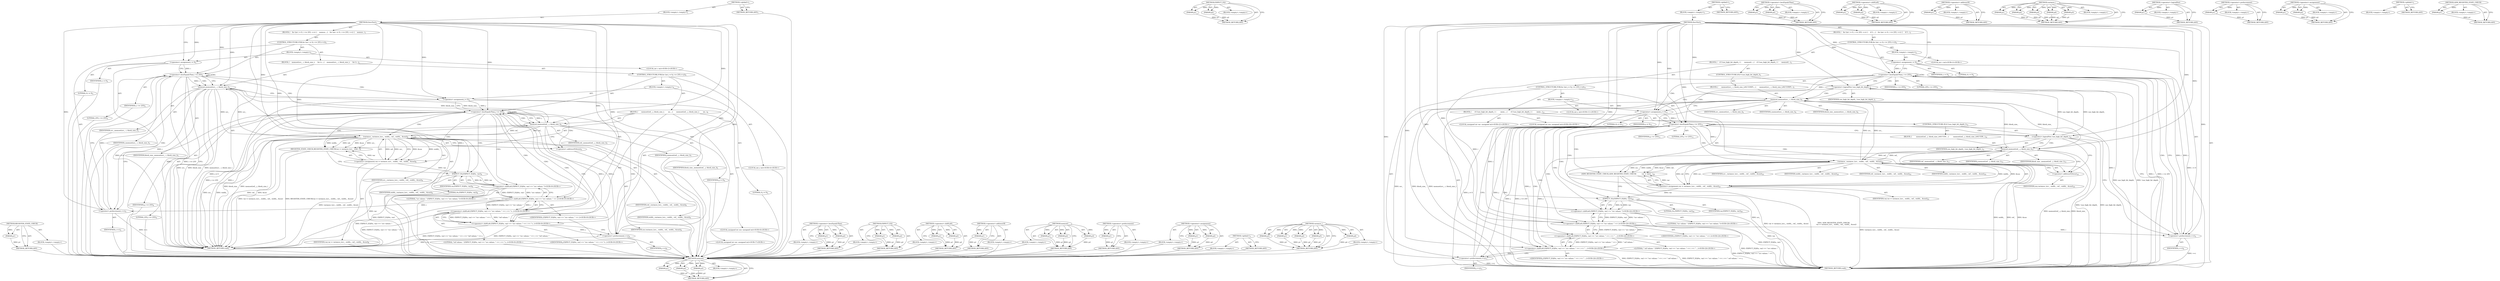 digraph "ASM_REGISTER_STATE_CHECK" {
vulnerable_106 [label=<(METHOD,REGISTER_STATE_CHECK)>];
vulnerable_107 [label=<(PARAM,p1)>];
vulnerable_108 [label=<(BLOCK,&lt;empty&gt;,&lt;empty&gt;)>];
vulnerable_109 [label=<(METHOD_RETURN,ANY)>];
vulnerable_6 [label=<(METHOD,&lt;global&gt;)<SUB>1</SUB>>];
vulnerable_7 [label=<(BLOCK,&lt;empty&gt;,&lt;empty&gt;)<SUB>1</SUB>>];
vulnerable_8 [label=<(METHOD,ZeroTest)<SUB>1</SUB>>];
vulnerable_9 [label=<(BLOCK,{
   for (int i = 0; i &lt;= 255; ++i) {
    memse...,{
   for (int i = 0; i &lt;= 255; ++i) {
    memse...)<SUB>1</SUB>>];
vulnerable_10 [label=<(CONTROL_STRUCTURE,FOR,for (int i = 0;i &lt;= 255;++i))<SUB>2</SUB>>];
vulnerable_11 [label=<(BLOCK,&lt;empty&gt;,&lt;empty&gt;)<SUB>2</SUB>>];
vulnerable_12 [label="<(LOCAL,int i: int)<SUB>2</SUB>>"];
vulnerable_13 [label=<(&lt;operator&gt;.assignment,i = 0)<SUB>2</SUB>>];
vulnerable_14 [label=<(IDENTIFIER,i,i = 0)<SUB>2</SUB>>];
vulnerable_15 [label=<(LITERAL,0,i = 0)<SUB>2</SUB>>];
vulnerable_16 [label=<(&lt;operator&gt;.lessEqualsThan,i &lt;= 255)<SUB>2</SUB>>];
vulnerable_17 [label=<(IDENTIFIER,i,i &lt;= 255)<SUB>2</SUB>>];
vulnerable_18 [label=<(LITERAL,255,i &lt;= 255)<SUB>2</SUB>>];
vulnerable_19 [label=<(&lt;operator&gt;.preIncrement,++i)<SUB>2</SUB>>];
vulnerable_20 [label=<(IDENTIFIER,i,++i)<SUB>2</SUB>>];
vulnerable_21 [label=<(BLOCK,{
    memset(src_, i, block_size_);
     for (i...,{
    memset(src_, i, block_size_);
     for (i...)<SUB>2</SUB>>];
vulnerable_22 [label=<(memset,memset(src_, i, block_size_))<SUB>3</SUB>>];
vulnerable_23 [label=<(IDENTIFIER,src_,memset(src_, i, block_size_))<SUB>3</SUB>>];
vulnerable_24 [label=<(IDENTIFIER,i,memset(src_, i, block_size_))<SUB>3</SUB>>];
vulnerable_25 [label=<(IDENTIFIER,block_size_,memset(src_, i, block_size_))<SUB>3</SUB>>];
vulnerable_26 [label=<(CONTROL_STRUCTURE,FOR,for (int j = 0;j &lt;= 255;++j))<SUB>4</SUB>>];
vulnerable_27 [label=<(BLOCK,&lt;empty&gt;,&lt;empty&gt;)<SUB>4</SUB>>];
vulnerable_28 [label="<(LOCAL,int j: int)<SUB>4</SUB>>"];
vulnerable_29 [label=<(&lt;operator&gt;.assignment,j = 0)<SUB>4</SUB>>];
vulnerable_30 [label=<(IDENTIFIER,j,j = 0)<SUB>4</SUB>>];
vulnerable_31 [label=<(LITERAL,0,j = 0)<SUB>4</SUB>>];
vulnerable_32 [label=<(&lt;operator&gt;.lessEqualsThan,j &lt;= 255)<SUB>4</SUB>>];
vulnerable_33 [label=<(IDENTIFIER,j,j &lt;= 255)<SUB>4</SUB>>];
vulnerable_34 [label=<(LITERAL,255,j &lt;= 255)<SUB>4</SUB>>];
vulnerable_35 [label=<(&lt;operator&gt;.preIncrement,++j)<SUB>4</SUB>>];
vulnerable_36 [label=<(IDENTIFIER,j,++j)<SUB>4</SUB>>];
vulnerable_37 [label=<(BLOCK,{
      memset(ref_, j, block_size_);
       un...,{
      memset(ref_, j, block_size_);
       un...)<SUB>4</SUB>>];
vulnerable_38 [label=<(memset,memset(ref_, j, block_size_))<SUB>5</SUB>>];
vulnerable_39 [label=<(IDENTIFIER,ref_,memset(ref_, j, block_size_))<SUB>5</SUB>>];
vulnerable_40 [label=<(IDENTIFIER,j,memset(ref_, j, block_size_))<SUB>5</SUB>>];
vulnerable_41 [label=<(IDENTIFIER,block_size_,memset(ref_, j, block_size_))<SUB>5</SUB>>];
vulnerable_42 [label="<(LOCAL,unsigned int sse: unsigned int)<SUB>6</SUB>>"];
vulnerable_43 [label="<(LOCAL,unsigned int var: unsigned int)<SUB>7</SUB>>"];
vulnerable_44 [label=<(REGISTER_STATE_CHECK,REGISTER_STATE_CHECK(var = variance_(src_, widt...)<SUB>8</SUB>>];
vulnerable_45 [label=<(&lt;operator&gt;.assignment,var = variance_(src_, width_, ref_, width_, &amp;sse))<SUB>8</SUB>>];
vulnerable_46 [label=<(IDENTIFIER,var,var = variance_(src_, width_, ref_, width_, &amp;sse))<SUB>8</SUB>>];
vulnerable_47 [label=<(variance_,variance_(src_, width_, ref_, width_, &amp;sse))<SUB>8</SUB>>];
vulnerable_48 [label=<(IDENTIFIER,src_,variance_(src_, width_, ref_, width_, &amp;sse))<SUB>8</SUB>>];
vulnerable_49 [label=<(IDENTIFIER,width_,variance_(src_, width_, ref_, width_, &amp;sse))<SUB>8</SUB>>];
vulnerable_50 [label=<(IDENTIFIER,ref_,variance_(src_, width_, ref_, width_, &amp;sse))<SUB>8</SUB>>];
vulnerable_51 [label=<(IDENTIFIER,width_,variance_(src_, width_, ref_, width_, &amp;sse))<SUB>8</SUB>>];
vulnerable_52 [label=<(&lt;operator&gt;.addressOf,&amp;sse)<SUB>8</SUB>>];
vulnerable_53 [label=<(IDENTIFIER,sse,variance_(src_, width_, ref_, width_, &amp;sse))<SUB>8</SUB>>];
vulnerable_54 [label="<(&lt;operator&gt;.shiftLeft,EXPECT_EQ(0u, var) &lt;&lt; &quot;src values: &quot; &lt;&lt; i &lt;&lt; &quot;r...)<SUB>9</SUB>>"];
vulnerable_55 [label="<(&lt;operator&gt;.shiftLeft,EXPECT_EQ(0u, var) &lt;&lt; &quot;src values: &quot; &lt;&lt; i &lt;&lt; &quot;r...)<SUB>9</SUB>>"];
vulnerable_56 [label="<(&lt;operator&gt;.shiftLeft,EXPECT_EQ(0u, var) &lt;&lt; &quot;src values: &quot; &lt;&lt; i)<SUB>9</SUB>>"];
vulnerable_57 [label="<(&lt;operator&gt;.shiftLeft,EXPECT_EQ(0u, var) &lt;&lt; &quot;src values: &quot;)<SUB>9</SUB>>"];
vulnerable_58 [label=<(EXPECT_EQ,EXPECT_EQ(0u, var))<SUB>9</SUB>>];
vulnerable_59 [label=<(LITERAL,0u,EXPECT_EQ(0u, var))<SUB>9</SUB>>];
vulnerable_60 [label=<(IDENTIFIER,var,EXPECT_EQ(0u, var))<SUB>9</SUB>>];
vulnerable_61 [label="<(LITERAL,&quot;src values: &quot;,EXPECT_EQ(0u, var) &lt;&lt; &quot;src values: &quot;)<SUB>9</SUB>>"];
vulnerable_62 [label="<(IDENTIFIER,i,EXPECT_EQ(0u, var) &lt;&lt; &quot;src values: &quot; &lt;&lt; i)<SUB>9</SUB>>"];
vulnerable_63 [label="<(LITERAL,&quot;ref values: &quot;,EXPECT_EQ(0u, var) &lt;&lt; &quot;src values: &quot; &lt;&lt; i &lt;&lt; &quot;r...)<SUB>9</SUB>>"];
vulnerable_64 [label="<(IDENTIFIER,j,EXPECT_EQ(0u, var) &lt;&lt; &quot;src values: &quot; &lt;&lt; i &lt;&lt; &quot;r...)<SUB>9</SUB>>"];
vulnerable_65 [label=<(METHOD_RETURN,void)<SUB>1</SUB>>];
vulnerable_67 [label=<(METHOD_RETURN,ANY)<SUB>1</SUB>>];
vulnerable_91 [label=<(METHOD,&lt;operator&gt;.lessEqualsThan)>];
vulnerable_92 [label=<(PARAM,p1)>];
vulnerable_93 [label=<(PARAM,p2)>];
vulnerable_94 [label=<(BLOCK,&lt;empty&gt;,&lt;empty&gt;)>];
vulnerable_95 [label=<(METHOD_RETURN,ANY)>];
vulnerable_127 [label=<(METHOD,EXPECT_EQ)>];
vulnerable_128 [label=<(PARAM,p1)>];
vulnerable_129 [label=<(PARAM,p2)>];
vulnerable_130 [label=<(BLOCK,&lt;empty&gt;,&lt;empty&gt;)>];
vulnerable_131 [label=<(METHOD_RETURN,ANY)>];
vulnerable_122 [label=<(METHOD,&lt;operator&gt;.shiftLeft)>];
vulnerable_123 [label=<(PARAM,p1)>];
vulnerable_124 [label=<(PARAM,p2)>];
vulnerable_125 [label=<(BLOCK,&lt;empty&gt;,&lt;empty&gt;)>];
vulnerable_126 [label=<(METHOD_RETURN,ANY)>];
vulnerable_118 [label=<(METHOD,&lt;operator&gt;.addressOf)>];
vulnerable_119 [label=<(PARAM,p1)>];
vulnerable_120 [label=<(BLOCK,&lt;empty&gt;,&lt;empty&gt;)>];
vulnerable_121 [label=<(METHOD_RETURN,ANY)>];
vulnerable_100 [label=<(METHOD,memset)>];
vulnerable_101 [label=<(PARAM,p1)>];
vulnerable_102 [label=<(PARAM,p2)>];
vulnerable_103 [label=<(PARAM,p3)>];
vulnerable_104 [label=<(BLOCK,&lt;empty&gt;,&lt;empty&gt;)>];
vulnerable_105 [label=<(METHOD_RETURN,ANY)>];
vulnerable_96 [label=<(METHOD,&lt;operator&gt;.preIncrement)>];
vulnerable_97 [label=<(PARAM,p1)>];
vulnerable_98 [label=<(BLOCK,&lt;empty&gt;,&lt;empty&gt;)>];
vulnerable_99 [label=<(METHOD_RETURN,ANY)>];
vulnerable_86 [label=<(METHOD,&lt;operator&gt;.assignment)>];
vulnerable_87 [label=<(PARAM,p1)>];
vulnerable_88 [label=<(PARAM,p2)>];
vulnerable_89 [label=<(BLOCK,&lt;empty&gt;,&lt;empty&gt;)>];
vulnerable_90 [label=<(METHOD_RETURN,ANY)>];
vulnerable_80 [label=<(METHOD,&lt;global&gt;)<SUB>1</SUB>>];
vulnerable_81 [label=<(BLOCK,&lt;empty&gt;,&lt;empty&gt;)>];
vulnerable_82 [label=<(METHOD_RETURN,ANY)>];
vulnerable_110 [label=<(METHOD,variance_)>];
vulnerable_111 [label=<(PARAM,p1)>];
vulnerable_112 [label=<(PARAM,p2)>];
vulnerable_113 [label=<(PARAM,p3)>];
vulnerable_114 [label=<(PARAM,p4)>];
vulnerable_115 [label=<(PARAM,p5)>];
vulnerable_116 [label=<(BLOCK,&lt;empty&gt;,&lt;empty&gt;)>];
vulnerable_117 [label=<(METHOD_RETURN,ANY)>];
fixed_114 [label=<(METHOD,memset)>];
fixed_115 [label=<(PARAM,p1)>];
fixed_116 [label=<(PARAM,p2)>];
fixed_117 [label=<(PARAM,p3)>];
fixed_118 [label=<(BLOCK,&lt;empty&gt;,&lt;empty&gt;)>];
fixed_119 [label=<(METHOD_RETURN,ANY)>];
fixed_141 [label=<(METHOD,EXPECT_EQ)>];
fixed_142 [label=<(PARAM,p1)>];
fixed_143 [label=<(PARAM,p2)>];
fixed_144 [label=<(BLOCK,&lt;empty&gt;,&lt;empty&gt;)>];
fixed_145 [label=<(METHOD_RETURN,ANY)>];
fixed_6 [label=<(METHOD,&lt;global&gt;)<SUB>1</SUB>>];
fixed_7 [label=<(BLOCK,&lt;empty&gt;,&lt;empty&gt;)<SUB>1</SUB>>];
fixed_8 [label=<(METHOD,ZeroTest)<SUB>1</SUB>>];
fixed_9 [label=<(BLOCK,{
   for (int i = 0; i &lt;= 255; ++i) {
    if (!...,{
   for (int i = 0; i &lt;= 255; ++i) {
    if (!...)<SUB>1</SUB>>];
fixed_10 [label=<(CONTROL_STRUCTURE,FOR,for (int i = 0;i &lt;= 255;++i))<SUB>2</SUB>>];
fixed_11 [label=<(BLOCK,&lt;empty&gt;,&lt;empty&gt;)<SUB>2</SUB>>];
fixed_12 [label="<(LOCAL,int i: int)<SUB>2</SUB>>"];
fixed_13 [label=<(&lt;operator&gt;.assignment,i = 0)<SUB>2</SUB>>];
fixed_14 [label=<(IDENTIFIER,i,i = 0)<SUB>2</SUB>>];
fixed_15 [label=<(LITERAL,0,i = 0)<SUB>2</SUB>>];
fixed_16 [label=<(&lt;operator&gt;.lessEqualsThan,i &lt;= 255)<SUB>2</SUB>>];
fixed_17 [label=<(IDENTIFIER,i,i &lt;= 255)<SUB>2</SUB>>];
fixed_18 [label=<(LITERAL,255,i &lt;= 255)<SUB>2</SUB>>];
fixed_19 [label=<(&lt;operator&gt;.preIncrement,++i)<SUB>2</SUB>>];
fixed_20 [label=<(IDENTIFIER,i,++i)<SUB>2</SUB>>];
fixed_21 [label=<(BLOCK,{
    if (!use_high_bit_depth_) {
      memset(...,{
    if (!use_high_bit_depth_) {
      memset(...)<SUB>2</SUB>>];
fixed_22 [label=<(CONTROL_STRUCTURE,IF,if (!use_high_bit_depth_))<SUB>3</SUB>>];
fixed_23 [label=<(&lt;operator&gt;.logicalNot,!use_high_bit_depth_)<SUB>3</SUB>>];
fixed_24 [label=<(IDENTIFIER,use_high_bit_depth_,!use_high_bit_depth_)<SUB>3</SUB>>];
fixed_25 [label=<(BLOCK,{
      memset(src_, i, block_size_);
#if CONFI...,{
      memset(src_, i, block_size_);
#if CONFI...)<SUB>3</SUB>>];
fixed_26 [label=<(memset,memset(src_, i, block_size_))<SUB>4</SUB>>];
fixed_27 [label=<(IDENTIFIER,src_,memset(src_, i, block_size_))<SUB>4</SUB>>];
fixed_28 [label=<(IDENTIFIER,i,memset(src_, i, block_size_))<SUB>4</SUB>>];
fixed_29 [label=<(IDENTIFIER,block_size_,memset(src_, i, block_size_))<SUB>4</SUB>>];
fixed_30 [label=<(CONTROL_STRUCTURE,FOR,for (int j = 0;j &lt;= 255;++j))<SUB>11</SUB>>];
fixed_31 [label=<(BLOCK,&lt;empty&gt;,&lt;empty&gt;)<SUB>11</SUB>>];
fixed_32 [label="<(LOCAL,int j: int)<SUB>11</SUB>>"];
fixed_33 [label=<(&lt;operator&gt;.assignment,j = 0)<SUB>11</SUB>>];
fixed_34 [label=<(IDENTIFIER,j,j = 0)<SUB>11</SUB>>];
fixed_35 [label=<(LITERAL,0,j = 0)<SUB>11</SUB>>];
fixed_36 [label=<(&lt;operator&gt;.lessEqualsThan,j &lt;= 255)<SUB>11</SUB>>];
fixed_37 [label=<(IDENTIFIER,j,j &lt;= 255)<SUB>11</SUB>>];
fixed_38 [label=<(LITERAL,255,j &lt;= 255)<SUB>11</SUB>>];
fixed_39 [label=<(&lt;operator&gt;.preIncrement,++j)<SUB>11</SUB>>];
fixed_40 [label=<(IDENTIFIER,j,++j)<SUB>11</SUB>>];
fixed_41 [label=<(BLOCK,{
      if (!use_high_bit_depth_) {
        mem...,{
      if (!use_high_bit_depth_) {
        mem...)<SUB>11</SUB>>];
fixed_42 [label=<(CONTROL_STRUCTURE,IF,if (!use_high_bit_depth_))<SUB>12</SUB>>];
fixed_43 [label=<(&lt;operator&gt;.logicalNot,!use_high_bit_depth_)<SUB>12</SUB>>];
fixed_44 [label=<(IDENTIFIER,use_high_bit_depth_,!use_high_bit_depth_)<SUB>12</SUB>>];
fixed_45 [label=<(BLOCK,{
        memset(ref_, j, block_size_);
#if CON...,{
        memset(ref_, j, block_size_);
#if CON...)<SUB>12</SUB>>];
fixed_46 [label=<(memset,memset(ref_, j, block_size_))<SUB>13</SUB>>];
fixed_47 [label=<(IDENTIFIER,ref_,memset(ref_, j, block_size_))<SUB>13</SUB>>];
fixed_48 [label=<(IDENTIFIER,j,memset(ref_, j, block_size_))<SUB>13</SUB>>];
fixed_49 [label=<(IDENTIFIER,block_size_,memset(ref_, j, block_size_))<SUB>13</SUB>>];
fixed_50 [label="<(LOCAL,unsigned int sse: unsigned int)<SUB>20</SUB>>"];
fixed_51 [label="<(LOCAL,unsigned int var: unsigned int)<SUB>21</SUB>>"];
fixed_52 [label=<(ASM_REGISTER_STATE_CHECK,ASM_REGISTER_STATE_CHECK(
          var = varia...)<SUB>22</SUB>>];
fixed_53 [label=<(&lt;operator&gt;.assignment,var = variance_(src_, width_, ref_, width_, &amp;sse))<SUB>23</SUB>>];
fixed_54 [label=<(IDENTIFIER,var,var = variance_(src_, width_, ref_, width_, &amp;sse))<SUB>23</SUB>>];
fixed_55 [label=<(variance_,variance_(src_, width_, ref_, width_, &amp;sse))<SUB>23</SUB>>];
fixed_56 [label=<(IDENTIFIER,src_,variance_(src_, width_, ref_, width_, &amp;sse))<SUB>23</SUB>>];
fixed_57 [label=<(IDENTIFIER,width_,variance_(src_, width_, ref_, width_, &amp;sse))<SUB>23</SUB>>];
fixed_58 [label=<(IDENTIFIER,ref_,variance_(src_, width_, ref_, width_, &amp;sse))<SUB>23</SUB>>];
fixed_59 [label=<(IDENTIFIER,width_,variance_(src_, width_, ref_, width_, &amp;sse))<SUB>23</SUB>>];
fixed_60 [label=<(&lt;operator&gt;.addressOf,&amp;sse)<SUB>23</SUB>>];
fixed_61 [label=<(IDENTIFIER,sse,variance_(src_, width_, ref_, width_, &amp;sse))<SUB>23</SUB>>];
fixed_62 [label="<(&lt;operator&gt;.shiftLeft,EXPECT_EQ(0u, var) &lt;&lt; &quot;src values: &quot; &lt;&lt; i &lt;&lt; &quot; ...)<SUB>24</SUB>>"];
fixed_63 [label="<(&lt;operator&gt;.shiftLeft,EXPECT_EQ(0u, var) &lt;&lt; &quot;src values: &quot; &lt;&lt; i &lt;&lt; &quot; ...)<SUB>24</SUB>>"];
fixed_64 [label="<(&lt;operator&gt;.shiftLeft,EXPECT_EQ(0u, var) &lt;&lt; &quot;src values: &quot; &lt;&lt; i)<SUB>24</SUB>>"];
fixed_65 [label="<(&lt;operator&gt;.shiftLeft,EXPECT_EQ(0u, var) &lt;&lt; &quot;src values: &quot;)<SUB>24</SUB>>"];
fixed_66 [label=<(EXPECT_EQ,EXPECT_EQ(0u, var))<SUB>24</SUB>>];
fixed_67 [label=<(LITERAL,0u,EXPECT_EQ(0u, var))<SUB>24</SUB>>];
fixed_68 [label=<(IDENTIFIER,var,EXPECT_EQ(0u, var))<SUB>24</SUB>>];
fixed_69 [label="<(LITERAL,&quot;src values: &quot;,EXPECT_EQ(0u, var) &lt;&lt; &quot;src values: &quot;)<SUB>24</SUB>>"];
fixed_70 [label="<(IDENTIFIER,i,EXPECT_EQ(0u, var) &lt;&lt; &quot;src values: &quot; &lt;&lt; i)<SUB>24</SUB>>"];
fixed_71 [label="<(LITERAL,&quot; ref values: &quot;,EXPECT_EQ(0u, var) &lt;&lt; &quot;src values: &quot; &lt;&lt; i &lt;&lt; &quot; ...)<SUB>24</SUB>>"];
fixed_72 [label="<(IDENTIFIER,j,EXPECT_EQ(0u, var) &lt;&lt; &quot;src values: &quot; &lt;&lt; i &lt;&lt; &quot; ...)<SUB>24</SUB>>"];
fixed_73 [label=<(METHOD_RETURN,void)<SUB>1</SUB>>];
fixed_75 [label=<(METHOD_RETURN,ANY)<SUB>1</SUB>>];
fixed_101 [label=<(METHOD,&lt;operator&gt;.lessEqualsThan)>];
fixed_102 [label=<(PARAM,p1)>];
fixed_103 [label=<(PARAM,p2)>];
fixed_104 [label=<(BLOCK,&lt;empty&gt;,&lt;empty&gt;)>];
fixed_105 [label=<(METHOD_RETURN,ANY)>];
fixed_136 [label=<(METHOD,&lt;operator&gt;.shiftLeft)>];
fixed_137 [label=<(PARAM,p1)>];
fixed_138 [label=<(PARAM,p2)>];
fixed_139 [label=<(BLOCK,&lt;empty&gt;,&lt;empty&gt;)>];
fixed_140 [label=<(METHOD_RETURN,ANY)>];
fixed_132 [label=<(METHOD,&lt;operator&gt;.addressOf)>];
fixed_133 [label=<(PARAM,p1)>];
fixed_134 [label=<(BLOCK,&lt;empty&gt;,&lt;empty&gt;)>];
fixed_135 [label=<(METHOD_RETURN,ANY)>];
fixed_124 [label=<(METHOD,variance_)>];
fixed_125 [label=<(PARAM,p1)>];
fixed_126 [label=<(PARAM,p2)>];
fixed_127 [label=<(PARAM,p3)>];
fixed_128 [label=<(PARAM,p4)>];
fixed_129 [label=<(PARAM,p5)>];
fixed_130 [label=<(BLOCK,&lt;empty&gt;,&lt;empty&gt;)>];
fixed_131 [label=<(METHOD_RETURN,ANY)>];
fixed_110 [label=<(METHOD,&lt;operator&gt;.logicalNot)>];
fixed_111 [label=<(PARAM,p1)>];
fixed_112 [label=<(BLOCK,&lt;empty&gt;,&lt;empty&gt;)>];
fixed_113 [label=<(METHOD_RETURN,ANY)>];
fixed_106 [label=<(METHOD,&lt;operator&gt;.preIncrement)>];
fixed_107 [label=<(PARAM,p1)>];
fixed_108 [label=<(BLOCK,&lt;empty&gt;,&lt;empty&gt;)>];
fixed_109 [label=<(METHOD_RETURN,ANY)>];
fixed_96 [label=<(METHOD,&lt;operator&gt;.assignment)>];
fixed_97 [label=<(PARAM,p1)>];
fixed_98 [label=<(PARAM,p2)>];
fixed_99 [label=<(BLOCK,&lt;empty&gt;,&lt;empty&gt;)>];
fixed_100 [label=<(METHOD_RETURN,ANY)>];
fixed_90 [label=<(METHOD,&lt;global&gt;)<SUB>1</SUB>>];
fixed_91 [label=<(BLOCK,&lt;empty&gt;,&lt;empty&gt;)>];
fixed_92 [label=<(METHOD_RETURN,ANY)>];
fixed_120 [label=<(METHOD,ASM_REGISTER_STATE_CHECK)>];
fixed_121 [label=<(PARAM,p1)>];
fixed_122 [label=<(BLOCK,&lt;empty&gt;,&lt;empty&gt;)>];
fixed_123 [label=<(METHOD_RETURN,ANY)>];
vulnerable_106 -> vulnerable_107  [key=0, label="AST: "];
vulnerable_106 -> vulnerable_107  [key=1, label="DDG: "];
vulnerable_106 -> vulnerable_108  [key=0, label="AST: "];
vulnerable_106 -> vulnerable_109  [key=0, label="AST: "];
vulnerable_106 -> vulnerable_109  [key=1, label="CFG: "];
vulnerable_107 -> vulnerable_109  [key=0, label="DDG: p1"];
vulnerable_108 -> fixed_114  [key=0];
vulnerable_109 -> fixed_114  [key=0];
vulnerable_6 -> vulnerable_7  [key=0, label="AST: "];
vulnerable_6 -> vulnerable_67  [key=0, label="AST: "];
vulnerable_6 -> vulnerable_67  [key=1, label="CFG: "];
vulnerable_7 -> vulnerable_8  [key=0, label="AST: "];
vulnerable_8 -> vulnerable_9  [key=0, label="AST: "];
vulnerable_8 -> vulnerable_65  [key=0, label="AST: "];
vulnerable_8 -> vulnerable_13  [key=0, label="CFG: "];
vulnerable_8 -> vulnerable_13  [key=1, label="DDG: "];
vulnerable_8 -> vulnerable_16  [key=0, label="DDG: "];
vulnerable_8 -> vulnerable_19  [key=0, label="DDG: "];
vulnerable_8 -> vulnerable_22  [key=0, label="DDG: "];
vulnerable_8 -> vulnerable_29  [key=0, label="DDG: "];
vulnerable_8 -> vulnerable_32  [key=0, label="DDG: "];
vulnerable_8 -> vulnerable_35  [key=0, label="DDG: "];
vulnerable_8 -> vulnerable_38  [key=0, label="DDG: "];
vulnerable_8 -> vulnerable_54  [key=0, label="DDG: "];
vulnerable_8 -> vulnerable_55  [key=0, label="DDG: "];
vulnerable_8 -> vulnerable_47  [key=0, label="DDG: "];
vulnerable_8 -> vulnerable_56  [key=0, label="DDG: "];
vulnerable_8 -> vulnerable_57  [key=0, label="DDG: "];
vulnerable_8 -> vulnerable_58  [key=0, label="DDG: "];
vulnerable_9 -> vulnerable_10  [key=0, label="AST: "];
vulnerable_10 -> vulnerable_11  [key=0, label="AST: "];
vulnerable_10 -> vulnerable_16  [key=0, label="AST: "];
vulnerable_10 -> vulnerable_19  [key=0, label="AST: "];
vulnerable_10 -> vulnerable_21  [key=0, label="AST: "];
vulnerable_11 -> vulnerable_12  [key=0, label="AST: "];
vulnerable_11 -> vulnerable_13  [key=0, label="AST: "];
vulnerable_12 -> fixed_114  [key=0];
vulnerable_13 -> vulnerable_14  [key=0, label="AST: "];
vulnerable_13 -> vulnerable_15  [key=0, label="AST: "];
vulnerable_13 -> vulnerable_16  [key=0, label="CFG: "];
vulnerable_13 -> vulnerable_16  [key=1, label="DDG: i"];
vulnerable_13 -> vulnerable_65  [key=0, label="DDG: i = 0"];
vulnerable_14 -> fixed_114  [key=0];
vulnerable_15 -> fixed_114  [key=0];
vulnerable_16 -> vulnerable_17  [key=0, label="AST: "];
vulnerable_16 -> vulnerable_18  [key=0, label="AST: "];
vulnerable_16 -> vulnerable_65  [key=0, label="CFG: "];
vulnerable_16 -> vulnerable_65  [key=1, label="DDG: i"];
vulnerable_16 -> vulnerable_65  [key=2, label="DDG: i &lt;= 255"];
vulnerable_16 -> vulnerable_22  [key=0, label="CFG: "];
vulnerable_16 -> vulnerable_22  [key=1, label="DDG: i"];
vulnerable_16 -> vulnerable_22  [key=2, label="CDG: "];
vulnerable_16 -> vulnerable_16  [key=0, label="CDG: "];
vulnerable_16 -> vulnerable_32  [key=0, label="CDG: "];
vulnerable_16 -> vulnerable_19  [key=0, label="CDG: "];
vulnerable_16 -> vulnerable_29  [key=0, label="CDG: "];
vulnerable_17 -> fixed_114  [key=0];
vulnerable_18 -> fixed_114  [key=0];
vulnerable_19 -> vulnerable_20  [key=0, label="AST: "];
vulnerable_19 -> vulnerable_16  [key=0, label="CFG: "];
vulnerable_19 -> vulnerable_16  [key=1, label="DDG: i"];
vulnerable_19 -> vulnerable_65  [key=0, label="DDG: ++i"];
vulnerable_20 -> fixed_114  [key=0];
vulnerable_21 -> vulnerable_22  [key=0, label="AST: "];
vulnerable_21 -> vulnerable_26  [key=0, label="AST: "];
vulnerable_22 -> vulnerable_23  [key=0, label="AST: "];
vulnerable_22 -> vulnerable_24  [key=0, label="AST: "];
vulnerable_22 -> vulnerable_25  [key=0, label="AST: "];
vulnerable_22 -> vulnerable_29  [key=0, label="CFG: "];
vulnerable_22 -> vulnerable_65  [key=0, label="DDG: src_"];
vulnerable_22 -> vulnerable_65  [key=1, label="DDG: block_size_"];
vulnerable_22 -> vulnerable_65  [key=2, label="DDG: memset(src_, i, block_size_)"];
vulnerable_22 -> vulnerable_19  [key=0, label="DDG: i"];
vulnerable_22 -> vulnerable_38  [key=0, label="DDG: block_size_"];
vulnerable_22 -> vulnerable_47  [key=0, label="DDG: src_"];
vulnerable_22 -> vulnerable_56  [key=0, label="DDG: i"];
vulnerable_23 -> fixed_114  [key=0];
vulnerable_24 -> fixed_114  [key=0];
vulnerable_25 -> fixed_114  [key=0];
vulnerable_26 -> vulnerable_27  [key=0, label="AST: "];
vulnerable_26 -> vulnerable_32  [key=0, label="AST: "];
vulnerable_26 -> vulnerable_35  [key=0, label="AST: "];
vulnerable_26 -> vulnerable_37  [key=0, label="AST: "];
vulnerable_27 -> vulnerable_28  [key=0, label="AST: "];
vulnerable_27 -> vulnerable_29  [key=0, label="AST: "];
vulnerable_28 -> fixed_114  [key=0];
vulnerable_29 -> vulnerable_30  [key=0, label="AST: "];
vulnerable_29 -> vulnerable_31  [key=0, label="AST: "];
vulnerable_29 -> vulnerable_32  [key=0, label="CFG: "];
vulnerable_29 -> vulnerable_32  [key=1, label="DDG: j"];
vulnerable_29 -> vulnerable_65  [key=0, label="DDG: j = 0"];
vulnerable_30 -> fixed_114  [key=0];
vulnerable_31 -> fixed_114  [key=0];
vulnerable_32 -> vulnerable_33  [key=0, label="AST: "];
vulnerable_32 -> vulnerable_34  [key=0, label="AST: "];
vulnerable_32 -> vulnerable_38  [key=0, label="CFG: "];
vulnerable_32 -> vulnerable_38  [key=1, label="DDG: j"];
vulnerable_32 -> vulnerable_38  [key=2, label="CDG: "];
vulnerable_32 -> vulnerable_19  [key=0, label="CFG: "];
vulnerable_32 -> vulnerable_65  [key=0, label="DDG: j"];
vulnerable_32 -> vulnerable_65  [key=1, label="DDG: j &lt;= 255"];
vulnerable_32 -> vulnerable_47  [key=0, label="CDG: "];
vulnerable_32 -> vulnerable_32  [key=0, label="CDG: "];
vulnerable_32 -> vulnerable_58  [key=0, label="CDG: "];
vulnerable_32 -> vulnerable_57  [key=0, label="CDG: "];
vulnerable_32 -> vulnerable_52  [key=0, label="CDG: "];
vulnerable_32 -> vulnerable_56  [key=0, label="CDG: "];
vulnerable_32 -> vulnerable_45  [key=0, label="CDG: "];
vulnerable_32 -> vulnerable_44  [key=0, label="CDG: "];
vulnerable_32 -> vulnerable_35  [key=0, label="CDG: "];
vulnerable_32 -> vulnerable_55  [key=0, label="CDG: "];
vulnerable_32 -> vulnerable_54  [key=0, label="CDG: "];
vulnerable_33 -> fixed_114  [key=0];
vulnerable_34 -> fixed_114  [key=0];
vulnerable_35 -> vulnerable_36  [key=0, label="AST: "];
vulnerable_35 -> vulnerable_32  [key=0, label="CFG: "];
vulnerable_35 -> vulnerable_32  [key=1, label="DDG: j"];
vulnerable_35 -> vulnerable_65  [key=0, label="DDG: ++j"];
vulnerable_36 -> fixed_114  [key=0];
vulnerable_37 -> vulnerable_38  [key=0, label="AST: "];
vulnerable_37 -> vulnerable_42  [key=0, label="AST: "];
vulnerable_37 -> vulnerable_43  [key=0, label="AST: "];
vulnerable_37 -> vulnerable_44  [key=0, label="AST: "];
vulnerable_37 -> vulnerable_54  [key=0, label="AST: "];
vulnerable_38 -> vulnerable_39  [key=0, label="AST: "];
vulnerable_38 -> vulnerable_40  [key=0, label="AST: "];
vulnerable_38 -> vulnerable_41  [key=0, label="AST: "];
vulnerable_38 -> vulnerable_52  [key=0, label="CFG: "];
vulnerable_38 -> vulnerable_65  [key=0, label="DDG: block_size_"];
vulnerable_38 -> vulnerable_65  [key=1, label="DDG: memset(ref_, j, block_size_)"];
vulnerable_38 -> vulnerable_22  [key=0, label="DDG: block_size_"];
vulnerable_38 -> vulnerable_54  [key=0, label="DDG: j"];
vulnerable_38 -> vulnerable_47  [key=0, label="DDG: ref_"];
vulnerable_39 -> fixed_114  [key=0];
vulnerable_40 -> fixed_114  [key=0];
vulnerable_41 -> fixed_114  [key=0];
vulnerable_42 -> fixed_114  [key=0];
vulnerable_43 -> fixed_114  [key=0];
vulnerable_44 -> vulnerable_45  [key=0, label="AST: "];
vulnerable_44 -> vulnerable_58  [key=0, label="CFG: "];
vulnerable_44 -> vulnerable_65  [key=0, label="DDG: var = variance_(src_, width_, ref_, width_, &amp;sse)"];
vulnerable_44 -> vulnerable_65  [key=1, label="DDG: REGISTER_STATE_CHECK(var = variance_(src_, width_, ref_, width_, &amp;sse))"];
vulnerable_45 -> vulnerable_46  [key=0, label="AST: "];
vulnerable_45 -> vulnerable_47  [key=0, label="AST: "];
vulnerable_45 -> vulnerable_44  [key=0, label="CFG: "];
vulnerable_45 -> vulnerable_44  [key=1, label="DDG: var"];
vulnerable_45 -> vulnerable_65  [key=0, label="DDG: variance_(src_, width_, ref_, width_, &amp;sse)"];
vulnerable_45 -> vulnerable_58  [key=0, label="DDG: var"];
vulnerable_46 -> fixed_114  [key=0];
vulnerable_47 -> vulnerable_48  [key=0, label="AST: "];
vulnerable_47 -> vulnerable_49  [key=0, label="AST: "];
vulnerable_47 -> vulnerable_50  [key=0, label="AST: "];
vulnerable_47 -> vulnerable_51  [key=0, label="AST: "];
vulnerable_47 -> vulnerable_52  [key=0, label="AST: "];
vulnerable_47 -> vulnerable_45  [key=0, label="CFG: "];
vulnerable_47 -> vulnerable_45  [key=1, label="DDG: width_"];
vulnerable_47 -> vulnerable_45  [key=2, label="DDG: ref_"];
vulnerable_47 -> vulnerable_45  [key=3, label="DDG: &amp;sse"];
vulnerable_47 -> vulnerable_45  [key=4, label="DDG: src_"];
vulnerable_47 -> vulnerable_65  [key=0, label="DDG: src_"];
vulnerable_47 -> vulnerable_65  [key=1, label="DDG: width_"];
vulnerable_47 -> vulnerable_65  [key=2, label="DDG: ref_"];
vulnerable_47 -> vulnerable_65  [key=3, label="DDG: &amp;sse"];
vulnerable_47 -> vulnerable_22  [key=0, label="DDG: src_"];
vulnerable_47 -> vulnerable_38  [key=0, label="DDG: ref_"];
vulnerable_47 -> vulnerable_44  [key=0, label="DDG: width_"];
vulnerable_47 -> vulnerable_44  [key=1, label="DDG: ref_"];
vulnerable_47 -> vulnerable_44  [key=2, label="DDG: &amp;sse"];
vulnerable_47 -> vulnerable_44  [key=3, label="DDG: src_"];
vulnerable_48 -> fixed_114  [key=0];
vulnerable_49 -> fixed_114  [key=0];
vulnerable_50 -> fixed_114  [key=0];
vulnerable_51 -> fixed_114  [key=0];
vulnerable_52 -> vulnerable_53  [key=0, label="AST: "];
vulnerable_52 -> vulnerable_47  [key=0, label="CFG: "];
vulnerable_53 -> fixed_114  [key=0];
vulnerable_54 -> vulnerable_55  [key=0, label="AST: "];
vulnerable_54 -> vulnerable_64  [key=0, label="AST: "];
vulnerable_54 -> vulnerable_35  [key=0, label="CFG: "];
vulnerable_54 -> vulnerable_35  [key=1, label="DDG: j"];
vulnerable_54 -> vulnerable_65  [key=0, label="DDG: EXPECT_EQ(0u, var) &lt;&lt; &quot;src values: &quot; &lt;&lt; i &lt;&lt; &quot;ref values: &quot;"];
vulnerable_54 -> vulnerable_65  [key=1, label="DDG: EXPECT_EQ(0u, var) &lt;&lt; &quot;src values: &quot; &lt;&lt; i &lt;&lt; &quot;ref values: &quot; &lt;&lt; j"];
vulnerable_55 -> vulnerable_56  [key=0, label="AST: "];
vulnerable_55 -> vulnerable_63  [key=0, label="AST: "];
vulnerable_55 -> vulnerable_54  [key=0, label="CFG: "];
vulnerable_55 -> vulnerable_54  [key=1, label="DDG: EXPECT_EQ(0u, var) &lt;&lt; &quot;src values: &quot; &lt;&lt; i"];
vulnerable_55 -> vulnerable_54  [key=2, label="DDG: &quot;ref values: &quot;"];
vulnerable_55 -> vulnerable_65  [key=0, label="DDG: EXPECT_EQ(0u, var) &lt;&lt; &quot;src values: &quot; &lt;&lt; i"];
vulnerable_56 -> vulnerable_57  [key=0, label="AST: "];
vulnerable_56 -> vulnerable_62  [key=0, label="AST: "];
vulnerable_56 -> vulnerable_55  [key=0, label="CFG: "];
vulnerable_56 -> vulnerable_55  [key=1, label="DDG: EXPECT_EQ(0u, var) &lt;&lt; &quot;src values: &quot;"];
vulnerable_56 -> vulnerable_55  [key=2, label="DDG: i"];
vulnerable_56 -> vulnerable_65  [key=0, label="DDG: EXPECT_EQ(0u, var) &lt;&lt; &quot;src values: &quot;"];
vulnerable_56 -> vulnerable_19  [key=0, label="DDG: i"];
vulnerable_57 -> vulnerable_58  [key=0, label="AST: "];
vulnerable_57 -> vulnerable_61  [key=0, label="AST: "];
vulnerable_57 -> vulnerable_56  [key=0, label="CFG: "];
vulnerable_57 -> vulnerable_56  [key=1, label="DDG: EXPECT_EQ(0u, var)"];
vulnerable_57 -> vulnerable_56  [key=2, label="DDG: &quot;src values: &quot;"];
vulnerable_57 -> vulnerable_65  [key=0, label="DDG: EXPECT_EQ(0u, var)"];
vulnerable_58 -> vulnerable_59  [key=0, label="AST: "];
vulnerable_58 -> vulnerable_60  [key=0, label="AST: "];
vulnerable_58 -> vulnerable_57  [key=0, label="CFG: "];
vulnerable_58 -> vulnerable_57  [key=1, label="DDG: 0u"];
vulnerable_58 -> vulnerable_57  [key=2, label="DDG: var"];
vulnerable_58 -> vulnerable_65  [key=0, label="DDG: var"];
vulnerable_59 -> fixed_114  [key=0];
vulnerable_60 -> fixed_114  [key=0];
vulnerable_61 -> fixed_114  [key=0];
vulnerable_62 -> fixed_114  [key=0];
vulnerable_63 -> fixed_114  [key=0];
vulnerable_64 -> fixed_114  [key=0];
vulnerable_65 -> fixed_114  [key=0];
vulnerable_67 -> fixed_114  [key=0];
vulnerable_91 -> vulnerable_92  [key=0, label="AST: "];
vulnerable_91 -> vulnerable_92  [key=1, label="DDG: "];
vulnerable_91 -> vulnerable_94  [key=0, label="AST: "];
vulnerable_91 -> vulnerable_93  [key=0, label="AST: "];
vulnerable_91 -> vulnerable_93  [key=1, label="DDG: "];
vulnerable_91 -> vulnerable_95  [key=0, label="AST: "];
vulnerable_91 -> vulnerable_95  [key=1, label="CFG: "];
vulnerable_92 -> vulnerable_95  [key=0, label="DDG: p1"];
vulnerable_93 -> vulnerable_95  [key=0, label="DDG: p2"];
vulnerable_94 -> fixed_114  [key=0];
vulnerable_95 -> fixed_114  [key=0];
vulnerable_127 -> vulnerable_128  [key=0, label="AST: "];
vulnerable_127 -> vulnerable_128  [key=1, label="DDG: "];
vulnerable_127 -> vulnerable_130  [key=0, label="AST: "];
vulnerable_127 -> vulnerable_129  [key=0, label="AST: "];
vulnerable_127 -> vulnerable_129  [key=1, label="DDG: "];
vulnerable_127 -> vulnerable_131  [key=0, label="AST: "];
vulnerable_127 -> vulnerable_131  [key=1, label="CFG: "];
vulnerable_128 -> vulnerable_131  [key=0, label="DDG: p1"];
vulnerable_129 -> vulnerable_131  [key=0, label="DDG: p2"];
vulnerable_130 -> fixed_114  [key=0];
vulnerable_131 -> fixed_114  [key=0];
vulnerable_122 -> vulnerable_123  [key=0, label="AST: "];
vulnerable_122 -> vulnerable_123  [key=1, label="DDG: "];
vulnerable_122 -> vulnerable_125  [key=0, label="AST: "];
vulnerable_122 -> vulnerable_124  [key=0, label="AST: "];
vulnerable_122 -> vulnerable_124  [key=1, label="DDG: "];
vulnerable_122 -> vulnerable_126  [key=0, label="AST: "];
vulnerable_122 -> vulnerable_126  [key=1, label="CFG: "];
vulnerable_123 -> vulnerable_126  [key=0, label="DDG: p1"];
vulnerable_124 -> vulnerable_126  [key=0, label="DDG: p2"];
vulnerable_125 -> fixed_114  [key=0];
vulnerable_126 -> fixed_114  [key=0];
vulnerable_118 -> vulnerable_119  [key=0, label="AST: "];
vulnerable_118 -> vulnerable_119  [key=1, label="DDG: "];
vulnerable_118 -> vulnerable_120  [key=0, label="AST: "];
vulnerable_118 -> vulnerable_121  [key=0, label="AST: "];
vulnerable_118 -> vulnerable_121  [key=1, label="CFG: "];
vulnerable_119 -> vulnerable_121  [key=0, label="DDG: p1"];
vulnerable_120 -> fixed_114  [key=0];
vulnerable_121 -> fixed_114  [key=0];
vulnerable_100 -> vulnerable_101  [key=0, label="AST: "];
vulnerable_100 -> vulnerable_101  [key=1, label="DDG: "];
vulnerable_100 -> vulnerable_104  [key=0, label="AST: "];
vulnerable_100 -> vulnerable_102  [key=0, label="AST: "];
vulnerable_100 -> vulnerable_102  [key=1, label="DDG: "];
vulnerable_100 -> vulnerable_105  [key=0, label="AST: "];
vulnerable_100 -> vulnerable_105  [key=1, label="CFG: "];
vulnerable_100 -> vulnerable_103  [key=0, label="AST: "];
vulnerable_100 -> vulnerable_103  [key=1, label="DDG: "];
vulnerable_101 -> vulnerable_105  [key=0, label="DDG: p1"];
vulnerable_102 -> vulnerable_105  [key=0, label="DDG: p2"];
vulnerable_103 -> vulnerable_105  [key=0, label="DDG: p3"];
vulnerable_104 -> fixed_114  [key=0];
vulnerable_105 -> fixed_114  [key=0];
vulnerable_96 -> vulnerable_97  [key=0, label="AST: "];
vulnerable_96 -> vulnerable_97  [key=1, label="DDG: "];
vulnerable_96 -> vulnerable_98  [key=0, label="AST: "];
vulnerable_96 -> vulnerable_99  [key=0, label="AST: "];
vulnerable_96 -> vulnerable_99  [key=1, label="CFG: "];
vulnerable_97 -> vulnerable_99  [key=0, label="DDG: p1"];
vulnerable_98 -> fixed_114  [key=0];
vulnerable_99 -> fixed_114  [key=0];
vulnerable_86 -> vulnerable_87  [key=0, label="AST: "];
vulnerable_86 -> vulnerable_87  [key=1, label="DDG: "];
vulnerable_86 -> vulnerable_89  [key=0, label="AST: "];
vulnerable_86 -> vulnerable_88  [key=0, label="AST: "];
vulnerable_86 -> vulnerable_88  [key=1, label="DDG: "];
vulnerable_86 -> vulnerable_90  [key=0, label="AST: "];
vulnerable_86 -> vulnerable_90  [key=1, label="CFG: "];
vulnerable_87 -> vulnerable_90  [key=0, label="DDG: p1"];
vulnerable_88 -> vulnerable_90  [key=0, label="DDG: p2"];
vulnerable_89 -> fixed_114  [key=0];
vulnerable_90 -> fixed_114  [key=0];
vulnerable_80 -> vulnerable_81  [key=0, label="AST: "];
vulnerable_80 -> vulnerable_82  [key=0, label="AST: "];
vulnerable_80 -> vulnerable_82  [key=1, label="CFG: "];
vulnerable_81 -> fixed_114  [key=0];
vulnerable_82 -> fixed_114  [key=0];
vulnerable_110 -> vulnerable_111  [key=0, label="AST: "];
vulnerable_110 -> vulnerable_111  [key=1, label="DDG: "];
vulnerable_110 -> vulnerable_116  [key=0, label="AST: "];
vulnerable_110 -> vulnerable_112  [key=0, label="AST: "];
vulnerable_110 -> vulnerable_112  [key=1, label="DDG: "];
vulnerable_110 -> vulnerable_117  [key=0, label="AST: "];
vulnerable_110 -> vulnerable_117  [key=1, label="CFG: "];
vulnerable_110 -> vulnerable_113  [key=0, label="AST: "];
vulnerable_110 -> vulnerable_113  [key=1, label="DDG: "];
vulnerable_110 -> vulnerable_114  [key=0, label="AST: "];
vulnerable_110 -> vulnerable_114  [key=1, label="DDG: "];
vulnerable_110 -> vulnerable_115  [key=0, label="AST: "];
vulnerable_110 -> vulnerable_115  [key=1, label="DDG: "];
vulnerable_111 -> vulnerable_117  [key=0, label="DDG: p1"];
vulnerable_112 -> vulnerable_117  [key=0, label="DDG: p2"];
vulnerable_113 -> vulnerable_117  [key=0, label="DDG: p3"];
vulnerable_114 -> vulnerable_117  [key=0, label="DDG: p4"];
vulnerable_115 -> vulnerable_117  [key=0, label="DDG: p5"];
vulnerable_116 -> fixed_114  [key=0];
vulnerable_117 -> fixed_114  [key=0];
fixed_114 -> fixed_115  [key=0, label="AST: "];
fixed_114 -> fixed_115  [key=1, label="DDG: "];
fixed_114 -> fixed_118  [key=0, label="AST: "];
fixed_114 -> fixed_116  [key=0, label="AST: "];
fixed_114 -> fixed_116  [key=1, label="DDG: "];
fixed_114 -> fixed_119  [key=0, label="AST: "];
fixed_114 -> fixed_119  [key=1, label="CFG: "];
fixed_114 -> fixed_117  [key=0, label="AST: "];
fixed_114 -> fixed_117  [key=1, label="DDG: "];
fixed_115 -> fixed_119  [key=0, label="DDG: p1"];
fixed_116 -> fixed_119  [key=0, label="DDG: p2"];
fixed_117 -> fixed_119  [key=0, label="DDG: p3"];
fixed_141 -> fixed_142  [key=0, label="AST: "];
fixed_141 -> fixed_142  [key=1, label="DDG: "];
fixed_141 -> fixed_144  [key=0, label="AST: "];
fixed_141 -> fixed_143  [key=0, label="AST: "];
fixed_141 -> fixed_143  [key=1, label="DDG: "];
fixed_141 -> fixed_145  [key=0, label="AST: "];
fixed_141 -> fixed_145  [key=1, label="CFG: "];
fixed_142 -> fixed_145  [key=0, label="DDG: p1"];
fixed_143 -> fixed_145  [key=0, label="DDG: p2"];
fixed_6 -> fixed_7  [key=0, label="AST: "];
fixed_6 -> fixed_75  [key=0, label="AST: "];
fixed_6 -> fixed_75  [key=1, label="CFG: "];
fixed_7 -> fixed_8  [key=0, label="AST: "];
fixed_8 -> fixed_9  [key=0, label="AST: "];
fixed_8 -> fixed_73  [key=0, label="AST: "];
fixed_8 -> fixed_13  [key=0, label="CFG: "];
fixed_8 -> fixed_13  [key=1, label="DDG: "];
fixed_8 -> fixed_16  [key=0, label="DDG: "];
fixed_8 -> fixed_19  [key=0, label="DDG: "];
fixed_8 -> fixed_23  [key=0, label="DDG: "];
fixed_8 -> fixed_33  [key=0, label="DDG: "];
fixed_8 -> fixed_36  [key=0, label="DDG: "];
fixed_8 -> fixed_39  [key=0, label="DDG: "];
fixed_8 -> fixed_26  [key=0, label="DDG: "];
fixed_8 -> fixed_62  [key=0, label="DDG: "];
fixed_8 -> fixed_43  [key=0, label="DDG: "];
fixed_8 -> fixed_63  [key=0, label="DDG: "];
fixed_8 -> fixed_46  [key=0, label="DDG: "];
fixed_8 -> fixed_55  [key=0, label="DDG: "];
fixed_8 -> fixed_64  [key=0, label="DDG: "];
fixed_8 -> fixed_65  [key=0, label="DDG: "];
fixed_8 -> fixed_66  [key=0, label="DDG: "];
fixed_9 -> fixed_10  [key=0, label="AST: "];
fixed_10 -> fixed_11  [key=0, label="AST: "];
fixed_10 -> fixed_16  [key=0, label="AST: "];
fixed_10 -> fixed_19  [key=0, label="AST: "];
fixed_10 -> fixed_21  [key=0, label="AST: "];
fixed_11 -> fixed_12  [key=0, label="AST: "];
fixed_11 -> fixed_13  [key=0, label="AST: "];
fixed_13 -> fixed_14  [key=0, label="AST: "];
fixed_13 -> fixed_15  [key=0, label="AST: "];
fixed_13 -> fixed_16  [key=0, label="CFG: "];
fixed_13 -> fixed_16  [key=1, label="DDG: i"];
fixed_13 -> fixed_73  [key=0, label="DDG: i = 0"];
fixed_16 -> fixed_17  [key=0, label="AST: "];
fixed_16 -> fixed_18  [key=0, label="AST: "];
fixed_16 -> fixed_73  [key=0, label="CFG: "];
fixed_16 -> fixed_73  [key=1, label="DDG: i"];
fixed_16 -> fixed_73  [key=2, label="DDG: i &lt;= 255"];
fixed_16 -> fixed_23  [key=0, label="CFG: "];
fixed_16 -> fixed_23  [key=1, label="CDG: "];
fixed_16 -> fixed_19  [key=0, label="DDG: i"];
fixed_16 -> fixed_19  [key=1, label="CDG: "];
fixed_16 -> fixed_26  [key=0, label="DDG: i"];
fixed_16 -> fixed_64  [key=0, label="DDG: i"];
fixed_16 -> fixed_16  [key=0, label="CDG: "];
fixed_16 -> fixed_33  [key=0, label="CDG: "];
fixed_16 -> fixed_36  [key=0, label="CDG: "];
fixed_19 -> fixed_20  [key=0, label="AST: "];
fixed_19 -> fixed_16  [key=0, label="CFG: "];
fixed_19 -> fixed_16  [key=1, label="DDG: i"];
fixed_19 -> fixed_73  [key=0, label="DDG: ++i"];
fixed_21 -> fixed_22  [key=0, label="AST: "];
fixed_21 -> fixed_30  [key=0, label="AST: "];
fixed_22 -> fixed_23  [key=0, label="AST: "];
fixed_22 -> fixed_25  [key=0, label="AST: "];
fixed_23 -> fixed_24  [key=0, label="AST: "];
fixed_23 -> fixed_26  [key=0, label="CFG: "];
fixed_23 -> fixed_26  [key=1, label="CDG: "];
fixed_23 -> fixed_33  [key=0, label="CFG: "];
fixed_23 -> fixed_73  [key=0, label="DDG: use_high_bit_depth_"];
fixed_23 -> fixed_73  [key=1, label="DDG: !use_high_bit_depth_"];
fixed_23 -> fixed_43  [key=0, label="DDG: use_high_bit_depth_"];
fixed_25 -> fixed_26  [key=0, label="AST: "];
fixed_26 -> fixed_27  [key=0, label="AST: "];
fixed_26 -> fixed_28  [key=0, label="AST: "];
fixed_26 -> fixed_29  [key=0, label="AST: "];
fixed_26 -> fixed_33  [key=0, label="CFG: "];
fixed_26 -> fixed_73  [key=0, label="DDG: src_"];
fixed_26 -> fixed_73  [key=1, label="DDG: block_size_"];
fixed_26 -> fixed_73  [key=2, label="DDG: memset(src_, i, block_size_)"];
fixed_26 -> fixed_19  [key=0, label="DDG: i"];
fixed_26 -> fixed_46  [key=0, label="DDG: block_size_"];
fixed_26 -> fixed_55  [key=0, label="DDG: src_"];
fixed_26 -> fixed_64  [key=0, label="DDG: i"];
fixed_30 -> fixed_31  [key=0, label="AST: "];
fixed_30 -> fixed_36  [key=0, label="AST: "];
fixed_30 -> fixed_39  [key=0, label="AST: "];
fixed_30 -> fixed_41  [key=0, label="AST: "];
fixed_31 -> fixed_32  [key=0, label="AST: "];
fixed_31 -> fixed_33  [key=0, label="AST: "];
fixed_33 -> fixed_34  [key=0, label="AST: "];
fixed_33 -> fixed_35  [key=0, label="AST: "];
fixed_33 -> fixed_36  [key=0, label="CFG: "];
fixed_33 -> fixed_36  [key=1, label="DDG: j"];
fixed_33 -> fixed_73  [key=0, label="DDG: j = 0"];
fixed_36 -> fixed_37  [key=0, label="AST: "];
fixed_36 -> fixed_38  [key=0, label="AST: "];
fixed_36 -> fixed_43  [key=0, label="CFG: "];
fixed_36 -> fixed_43  [key=1, label="CDG: "];
fixed_36 -> fixed_19  [key=0, label="CFG: "];
fixed_36 -> fixed_73  [key=0, label="DDG: j"];
fixed_36 -> fixed_73  [key=1, label="DDG: j &lt;= 255"];
fixed_36 -> fixed_62  [key=0, label="DDG: j"];
fixed_36 -> fixed_62  [key=1, label="CDG: "];
fixed_36 -> fixed_46  [key=0, label="DDG: j"];
fixed_36 -> fixed_60  [key=0, label="CDG: "];
fixed_36 -> fixed_64  [key=0, label="CDG: "];
fixed_36 -> fixed_66  [key=0, label="CDG: "];
fixed_36 -> fixed_36  [key=0, label="CDG: "];
fixed_36 -> fixed_52  [key=0, label="CDG: "];
fixed_36 -> fixed_53  [key=0, label="CDG: "];
fixed_36 -> fixed_63  [key=0, label="CDG: "];
fixed_36 -> fixed_65  [key=0, label="CDG: "];
fixed_36 -> fixed_55  [key=0, label="CDG: "];
fixed_36 -> fixed_39  [key=0, label="CDG: "];
fixed_39 -> fixed_40  [key=0, label="AST: "];
fixed_39 -> fixed_36  [key=0, label="CFG: "];
fixed_39 -> fixed_36  [key=1, label="DDG: j"];
fixed_39 -> fixed_73  [key=0, label="DDG: ++j"];
fixed_41 -> fixed_42  [key=0, label="AST: "];
fixed_41 -> fixed_50  [key=0, label="AST: "];
fixed_41 -> fixed_51  [key=0, label="AST: "];
fixed_41 -> fixed_52  [key=0, label="AST: "];
fixed_41 -> fixed_62  [key=0, label="AST: "];
fixed_42 -> fixed_43  [key=0, label="AST: "];
fixed_42 -> fixed_45  [key=0, label="AST: "];
fixed_43 -> fixed_44  [key=0, label="AST: "];
fixed_43 -> fixed_46  [key=0, label="CFG: "];
fixed_43 -> fixed_46  [key=1, label="CDG: "];
fixed_43 -> fixed_60  [key=0, label="CFG: "];
fixed_43 -> fixed_73  [key=0, label="DDG: use_high_bit_depth_"];
fixed_43 -> fixed_73  [key=1, label="DDG: !use_high_bit_depth_"];
fixed_43 -> fixed_23  [key=0, label="DDG: use_high_bit_depth_"];
fixed_45 -> fixed_46  [key=0, label="AST: "];
fixed_46 -> fixed_47  [key=0, label="AST: "];
fixed_46 -> fixed_48  [key=0, label="AST: "];
fixed_46 -> fixed_49  [key=0, label="AST: "];
fixed_46 -> fixed_60  [key=0, label="CFG: "];
fixed_46 -> fixed_73  [key=0, label="DDG: block_size_"];
fixed_46 -> fixed_73  [key=1, label="DDG: memset(ref_, j, block_size_)"];
fixed_46 -> fixed_26  [key=0, label="DDG: block_size_"];
fixed_46 -> fixed_62  [key=0, label="DDG: j"];
fixed_46 -> fixed_55  [key=0, label="DDG: ref_"];
fixed_52 -> fixed_53  [key=0, label="AST: "];
fixed_52 -> fixed_66  [key=0, label="CFG: "];
fixed_52 -> fixed_73  [key=0, label="DDG: var = variance_(src_, width_, ref_, width_, &amp;sse)"];
fixed_52 -> fixed_73  [key=1, label="DDG: ASM_REGISTER_STATE_CHECK(
          var = variance_(src_, width_, ref_, width_, &amp;sse))"];
fixed_53 -> fixed_54  [key=0, label="AST: "];
fixed_53 -> fixed_55  [key=0, label="AST: "];
fixed_53 -> fixed_52  [key=0, label="CFG: "];
fixed_53 -> fixed_52  [key=1, label="DDG: var"];
fixed_53 -> fixed_73  [key=0, label="DDG: variance_(src_, width_, ref_, width_, &amp;sse)"];
fixed_53 -> fixed_66  [key=0, label="DDG: var"];
fixed_55 -> fixed_56  [key=0, label="AST: "];
fixed_55 -> fixed_57  [key=0, label="AST: "];
fixed_55 -> fixed_58  [key=0, label="AST: "];
fixed_55 -> fixed_59  [key=0, label="AST: "];
fixed_55 -> fixed_60  [key=0, label="AST: "];
fixed_55 -> fixed_53  [key=0, label="CFG: "];
fixed_55 -> fixed_53  [key=1, label="DDG: src_"];
fixed_55 -> fixed_53  [key=2, label="DDG: width_"];
fixed_55 -> fixed_53  [key=3, label="DDG: &amp;sse"];
fixed_55 -> fixed_53  [key=4, label="DDG: ref_"];
fixed_55 -> fixed_73  [key=0, label="DDG: src_"];
fixed_55 -> fixed_73  [key=1, label="DDG: width_"];
fixed_55 -> fixed_73  [key=2, label="DDG: ref_"];
fixed_55 -> fixed_73  [key=3, label="DDG: &amp;sse"];
fixed_55 -> fixed_26  [key=0, label="DDG: src_"];
fixed_55 -> fixed_52  [key=0, label="DDG: src_"];
fixed_55 -> fixed_52  [key=1, label="DDG: width_"];
fixed_55 -> fixed_52  [key=2, label="DDG: &amp;sse"];
fixed_55 -> fixed_52  [key=3, label="DDG: ref_"];
fixed_55 -> fixed_46  [key=0, label="DDG: ref_"];
fixed_60 -> fixed_61  [key=0, label="AST: "];
fixed_60 -> fixed_55  [key=0, label="CFG: "];
fixed_62 -> fixed_63  [key=0, label="AST: "];
fixed_62 -> fixed_72  [key=0, label="AST: "];
fixed_62 -> fixed_39  [key=0, label="CFG: "];
fixed_62 -> fixed_39  [key=1, label="DDG: j"];
fixed_62 -> fixed_73  [key=0, label="DDG: EXPECT_EQ(0u, var) &lt;&lt; &quot;src values: &quot; &lt;&lt; i &lt;&lt; &quot; ref values: &quot;"];
fixed_62 -> fixed_73  [key=1, label="DDG: EXPECT_EQ(0u, var) &lt;&lt; &quot;src values: &quot; &lt;&lt; i &lt;&lt; &quot; ref values: &quot; &lt;&lt; j"];
fixed_63 -> fixed_64  [key=0, label="AST: "];
fixed_63 -> fixed_71  [key=0, label="AST: "];
fixed_63 -> fixed_62  [key=0, label="CFG: "];
fixed_63 -> fixed_62  [key=1, label="DDG: EXPECT_EQ(0u, var) &lt;&lt; &quot;src values: &quot; &lt;&lt; i"];
fixed_63 -> fixed_62  [key=2, label="DDG: &quot; ref values: &quot;"];
fixed_63 -> fixed_73  [key=0, label="DDG: EXPECT_EQ(0u, var) &lt;&lt; &quot;src values: &quot; &lt;&lt; i"];
fixed_64 -> fixed_65  [key=0, label="AST: "];
fixed_64 -> fixed_70  [key=0, label="AST: "];
fixed_64 -> fixed_63  [key=0, label="CFG: "];
fixed_64 -> fixed_63  [key=1, label="DDG: EXPECT_EQ(0u, var) &lt;&lt; &quot;src values: &quot;"];
fixed_64 -> fixed_63  [key=2, label="DDG: i"];
fixed_64 -> fixed_73  [key=0, label="DDG: EXPECT_EQ(0u, var) &lt;&lt; &quot;src values: &quot;"];
fixed_64 -> fixed_19  [key=0, label="DDG: i"];
fixed_65 -> fixed_66  [key=0, label="AST: "];
fixed_65 -> fixed_69  [key=0, label="AST: "];
fixed_65 -> fixed_64  [key=0, label="CFG: "];
fixed_65 -> fixed_64  [key=1, label="DDG: EXPECT_EQ(0u, var)"];
fixed_65 -> fixed_64  [key=2, label="DDG: &quot;src values: &quot;"];
fixed_65 -> fixed_73  [key=0, label="DDG: EXPECT_EQ(0u, var)"];
fixed_66 -> fixed_67  [key=0, label="AST: "];
fixed_66 -> fixed_68  [key=0, label="AST: "];
fixed_66 -> fixed_65  [key=0, label="CFG: "];
fixed_66 -> fixed_65  [key=1, label="DDG: 0u"];
fixed_66 -> fixed_65  [key=2, label="DDG: var"];
fixed_66 -> fixed_73  [key=0, label="DDG: var"];
fixed_101 -> fixed_102  [key=0, label="AST: "];
fixed_101 -> fixed_102  [key=1, label="DDG: "];
fixed_101 -> fixed_104  [key=0, label="AST: "];
fixed_101 -> fixed_103  [key=0, label="AST: "];
fixed_101 -> fixed_103  [key=1, label="DDG: "];
fixed_101 -> fixed_105  [key=0, label="AST: "];
fixed_101 -> fixed_105  [key=1, label="CFG: "];
fixed_102 -> fixed_105  [key=0, label="DDG: p1"];
fixed_103 -> fixed_105  [key=0, label="DDG: p2"];
fixed_136 -> fixed_137  [key=0, label="AST: "];
fixed_136 -> fixed_137  [key=1, label="DDG: "];
fixed_136 -> fixed_139  [key=0, label="AST: "];
fixed_136 -> fixed_138  [key=0, label="AST: "];
fixed_136 -> fixed_138  [key=1, label="DDG: "];
fixed_136 -> fixed_140  [key=0, label="AST: "];
fixed_136 -> fixed_140  [key=1, label="CFG: "];
fixed_137 -> fixed_140  [key=0, label="DDG: p1"];
fixed_138 -> fixed_140  [key=0, label="DDG: p2"];
fixed_132 -> fixed_133  [key=0, label="AST: "];
fixed_132 -> fixed_133  [key=1, label="DDG: "];
fixed_132 -> fixed_134  [key=0, label="AST: "];
fixed_132 -> fixed_135  [key=0, label="AST: "];
fixed_132 -> fixed_135  [key=1, label="CFG: "];
fixed_133 -> fixed_135  [key=0, label="DDG: p1"];
fixed_124 -> fixed_125  [key=0, label="AST: "];
fixed_124 -> fixed_125  [key=1, label="DDG: "];
fixed_124 -> fixed_130  [key=0, label="AST: "];
fixed_124 -> fixed_126  [key=0, label="AST: "];
fixed_124 -> fixed_126  [key=1, label="DDG: "];
fixed_124 -> fixed_131  [key=0, label="AST: "];
fixed_124 -> fixed_131  [key=1, label="CFG: "];
fixed_124 -> fixed_127  [key=0, label="AST: "];
fixed_124 -> fixed_127  [key=1, label="DDG: "];
fixed_124 -> fixed_128  [key=0, label="AST: "];
fixed_124 -> fixed_128  [key=1, label="DDG: "];
fixed_124 -> fixed_129  [key=0, label="AST: "];
fixed_124 -> fixed_129  [key=1, label="DDG: "];
fixed_125 -> fixed_131  [key=0, label="DDG: p1"];
fixed_126 -> fixed_131  [key=0, label="DDG: p2"];
fixed_127 -> fixed_131  [key=0, label="DDG: p3"];
fixed_128 -> fixed_131  [key=0, label="DDG: p4"];
fixed_129 -> fixed_131  [key=0, label="DDG: p5"];
fixed_110 -> fixed_111  [key=0, label="AST: "];
fixed_110 -> fixed_111  [key=1, label="DDG: "];
fixed_110 -> fixed_112  [key=0, label="AST: "];
fixed_110 -> fixed_113  [key=0, label="AST: "];
fixed_110 -> fixed_113  [key=1, label="CFG: "];
fixed_111 -> fixed_113  [key=0, label="DDG: p1"];
fixed_106 -> fixed_107  [key=0, label="AST: "];
fixed_106 -> fixed_107  [key=1, label="DDG: "];
fixed_106 -> fixed_108  [key=0, label="AST: "];
fixed_106 -> fixed_109  [key=0, label="AST: "];
fixed_106 -> fixed_109  [key=1, label="CFG: "];
fixed_107 -> fixed_109  [key=0, label="DDG: p1"];
fixed_96 -> fixed_97  [key=0, label="AST: "];
fixed_96 -> fixed_97  [key=1, label="DDG: "];
fixed_96 -> fixed_99  [key=0, label="AST: "];
fixed_96 -> fixed_98  [key=0, label="AST: "];
fixed_96 -> fixed_98  [key=1, label="DDG: "];
fixed_96 -> fixed_100  [key=0, label="AST: "];
fixed_96 -> fixed_100  [key=1, label="CFG: "];
fixed_97 -> fixed_100  [key=0, label="DDG: p1"];
fixed_98 -> fixed_100  [key=0, label="DDG: p2"];
fixed_90 -> fixed_91  [key=0, label="AST: "];
fixed_90 -> fixed_92  [key=0, label="AST: "];
fixed_90 -> fixed_92  [key=1, label="CFG: "];
fixed_120 -> fixed_121  [key=0, label="AST: "];
fixed_120 -> fixed_121  [key=1, label="DDG: "];
fixed_120 -> fixed_122  [key=0, label="AST: "];
fixed_120 -> fixed_123  [key=0, label="AST: "];
fixed_120 -> fixed_123  [key=1, label="CFG: "];
fixed_121 -> fixed_123  [key=0, label="DDG: p1"];
}
